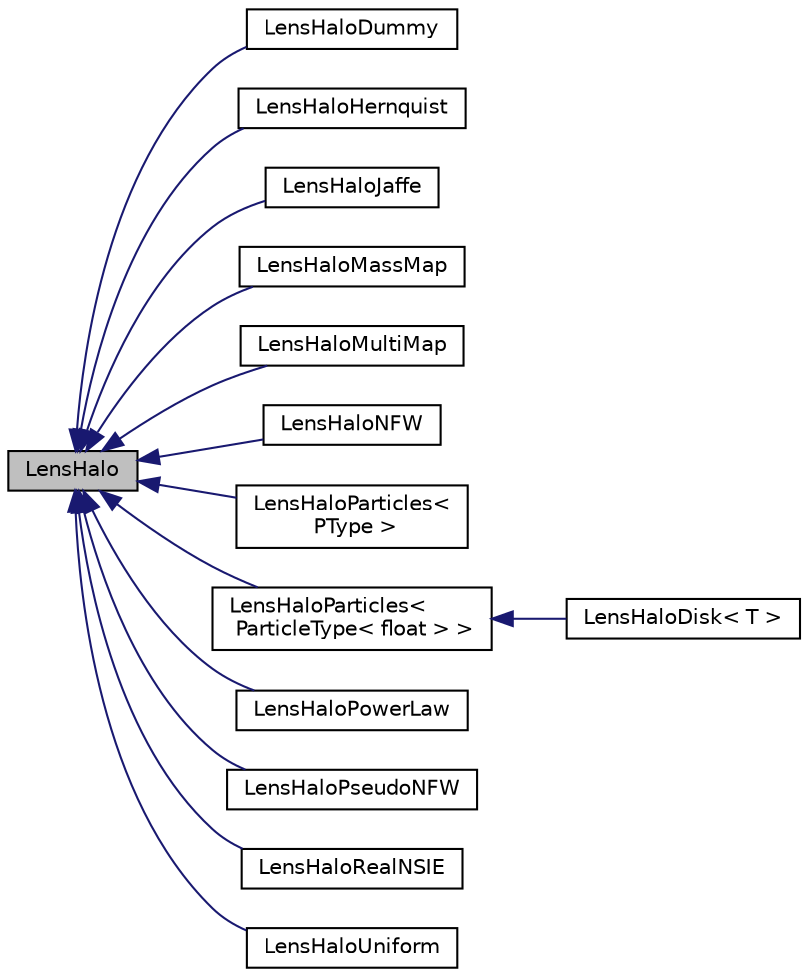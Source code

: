 digraph "LensHalo"
{
 // LATEX_PDF_SIZE
  edge [fontname="Helvetica",fontsize="10",labelfontname="Helvetica",labelfontsize="10"];
  node [fontname="Helvetica",fontsize="10",shape=record];
  rankdir="LR";
  Node1 [label="LensHalo",height=0.2,width=0.4,color="black", fillcolor="grey75", style="filled", fontcolor="black",tooltip="A base class for all types of lensing \"halos\" which are any mass distribution that cause lensing."];
  Node1 -> Node2 [dir="back",color="midnightblue",fontsize="10",style="solid",fontname="Helvetica"];
  Node2 [label="LensHaloDummy",height=0.2,width=0.4,color="black", fillcolor="white", style="filled",URL="$class_lens_halo_dummy.html",tooltip="This is a lens that does no lensing. It is useful for testing and for running refinement code on sour..."];
  Node1 -> Node3 [dir="back",color="midnightblue",fontsize="10",style="solid",fontname="Helvetica"];
  Node3 [label="LensHaloHernquist",height=0.2,width=0.4,color="black", fillcolor="white", style="filled",URL="$class_lens_halo_hernquist.html",tooltip="A class for calculating the deflection, kappa and gamma caused by a collection of halos with truncate..."];
  Node1 -> Node4 [dir="back",color="midnightblue",fontsize="10",style="solid",fontname="Helvetica"];
  Node4 [label="LensHaloJaffe",height=0.2,width=0.4,color="black", fillcolor="white", style="filled",URL="$class_lens_halo_jaffe.html",tooltip="A class for calculating the deflection, kappa and gamma caused by a collection of halos with truncate..."];
  Node1 -> Node5 [dir="back",color="midnightblue",fontsize="10",style="solid",fontname="Helvetica"];
  Node5 [label="LensHaloMassMap",height=0.2,width=0.4,color="black", fillcolor="white", style="filled",URL="$class_lens_halo_mass_map.html",tooltip="A class that includes the MOKA lens map."];
  Node1 -> Node6 [dir="back",color="midnightblue",fontsize="10",style="solid",fontname="Helvetica"];
  Node6 [label="LensHaloMultiMap",height=0.2,width=0.4,color="black", fillcolor="white", style="filled",URL="$class_lens_halo_multi_map.html",tooltip="A lens halo that calculates all lensing qunatities on two grids - a low res long range grid and a hig..."];
  Node1 -> Node7 [dir="back",color="midnightblue",fontsize="10",style="solid",fontname="Helvetica"];
  Node7 [label="LensHaloNFW",height=0.2,width=0.4,color="black", fillcolor="white", style="filled",URL="$class_lens_halo_n_f_w.html",tooltip="A class for calculating the deflection, kappa and gamma caused by a collection of NFW halos."];
  Node1 -> Node8 [dir="back",color="midnightblue",fontsize="10",style="solid",fontname="Helvetica"];
  Node8 [label="LensHaloParticles\<\l PType \>",height=0.2,width=0.4,color="black", fillcolor="white", style="filled",URL="$class_lens_halo_particles.html",tooltip="A class that represents the lensing by a collection of simulation particles."];
  Node1 -> Node9 [dir="back",color="midnightblue",fontsize="10",style="solid",fontname="Helvetica"];
  Node9 [label="LensHaloParticles\<\l ParticleType\< float \> \>",height=0.2,width=0.4,color="black", fillcolor="white", style="filled",URL="$class_lens_halo_particles.html",tooltip=" "];
  Node9 -> Node10 [dir="back",color="midnightblue",fontsize="10",style="solid",fontname="Helvetica"];
  Node10 [label="LensHaloDisk\< T \>",height=0.2,width=0.4,color="black", fillcolor="white", style="filled",URL="$class_lens_halo_disk.html",tooltip="Creates a exponential disk out of particles."];
  Node1 -> Node11 [dir="back",color="midnightblue",fontsize="10",style="solid",fontname="Helvetica"];
  Node11 [label="LensHaloPowerLaw",height=0.2,width=0.4,color="black", fillcolor="white", style="filled",URL="$class_lens_halo_power_law.html",tooltip="A class for calculating the deflection, kappa and gamma caused by a collection of halos with truncate..."];
  Node1 -> Node12 [dir="back",color="midnightblue",fontsize="10",style="solid",fontname="Helvetica"];
  Node12 [label="LensHaloPseudoNFW",height=0.2,width=0.4,color="black", fillcolor="white", style="filled",URL="$class_lens_halo_pseudo_n_f_w.html",tooltip="A class for calculating the deflection, kappa and gamma caused by a collection of halos with a double..."];
  Node1 -> Node13 [dir="back",color="midnightblue",fontsize="10",style="solid",fontname="Helvetica"];
  Node13 [label="LensHaloRealNSIE",height=0.2,width=0.4,color="black", fillcolor="white", style="filled",URL="$class_lens_halo_real_n_s_i_e.html",tooltip="Represents a non-singular isothermal elliptical lens."];
  Node1 -> Node14 [dir="back",color="midnightblue",fontsize="10",style="solid",fontname="Helvetica"];
  Node14 [label="LensHaloUniform",height=0.2,width=0.4,color="black", fillcolor="white", style="filled",URL="$class_lens_halo_uniform.html",tooltip="A uniform surface density and shear lens."];
}
